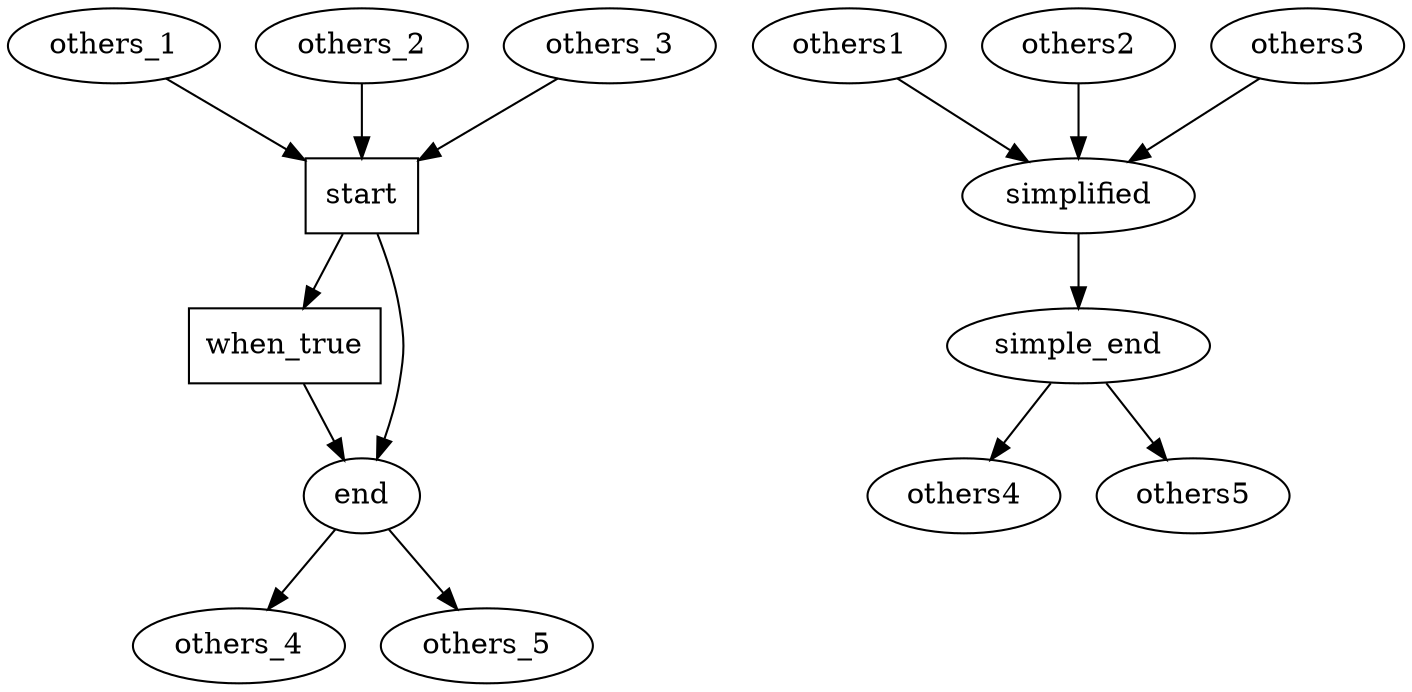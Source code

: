 digraph simple_if{
 others_1 -> start;
 others_2 -> start;
 others_3 -> start;
 start[shape=rectangle];
 when_true[shape=rectangle];
 start -> when_true;
 start -> end;
 when_true -> end;
 end -> others_4;
 end -> others_5;

 others1 -> simplified;
 others2 -> simplified;
 others3 -> simplified;
 simplified -> simple_end;
 simple_end -> others4;
 simple_end -> others5;
}
